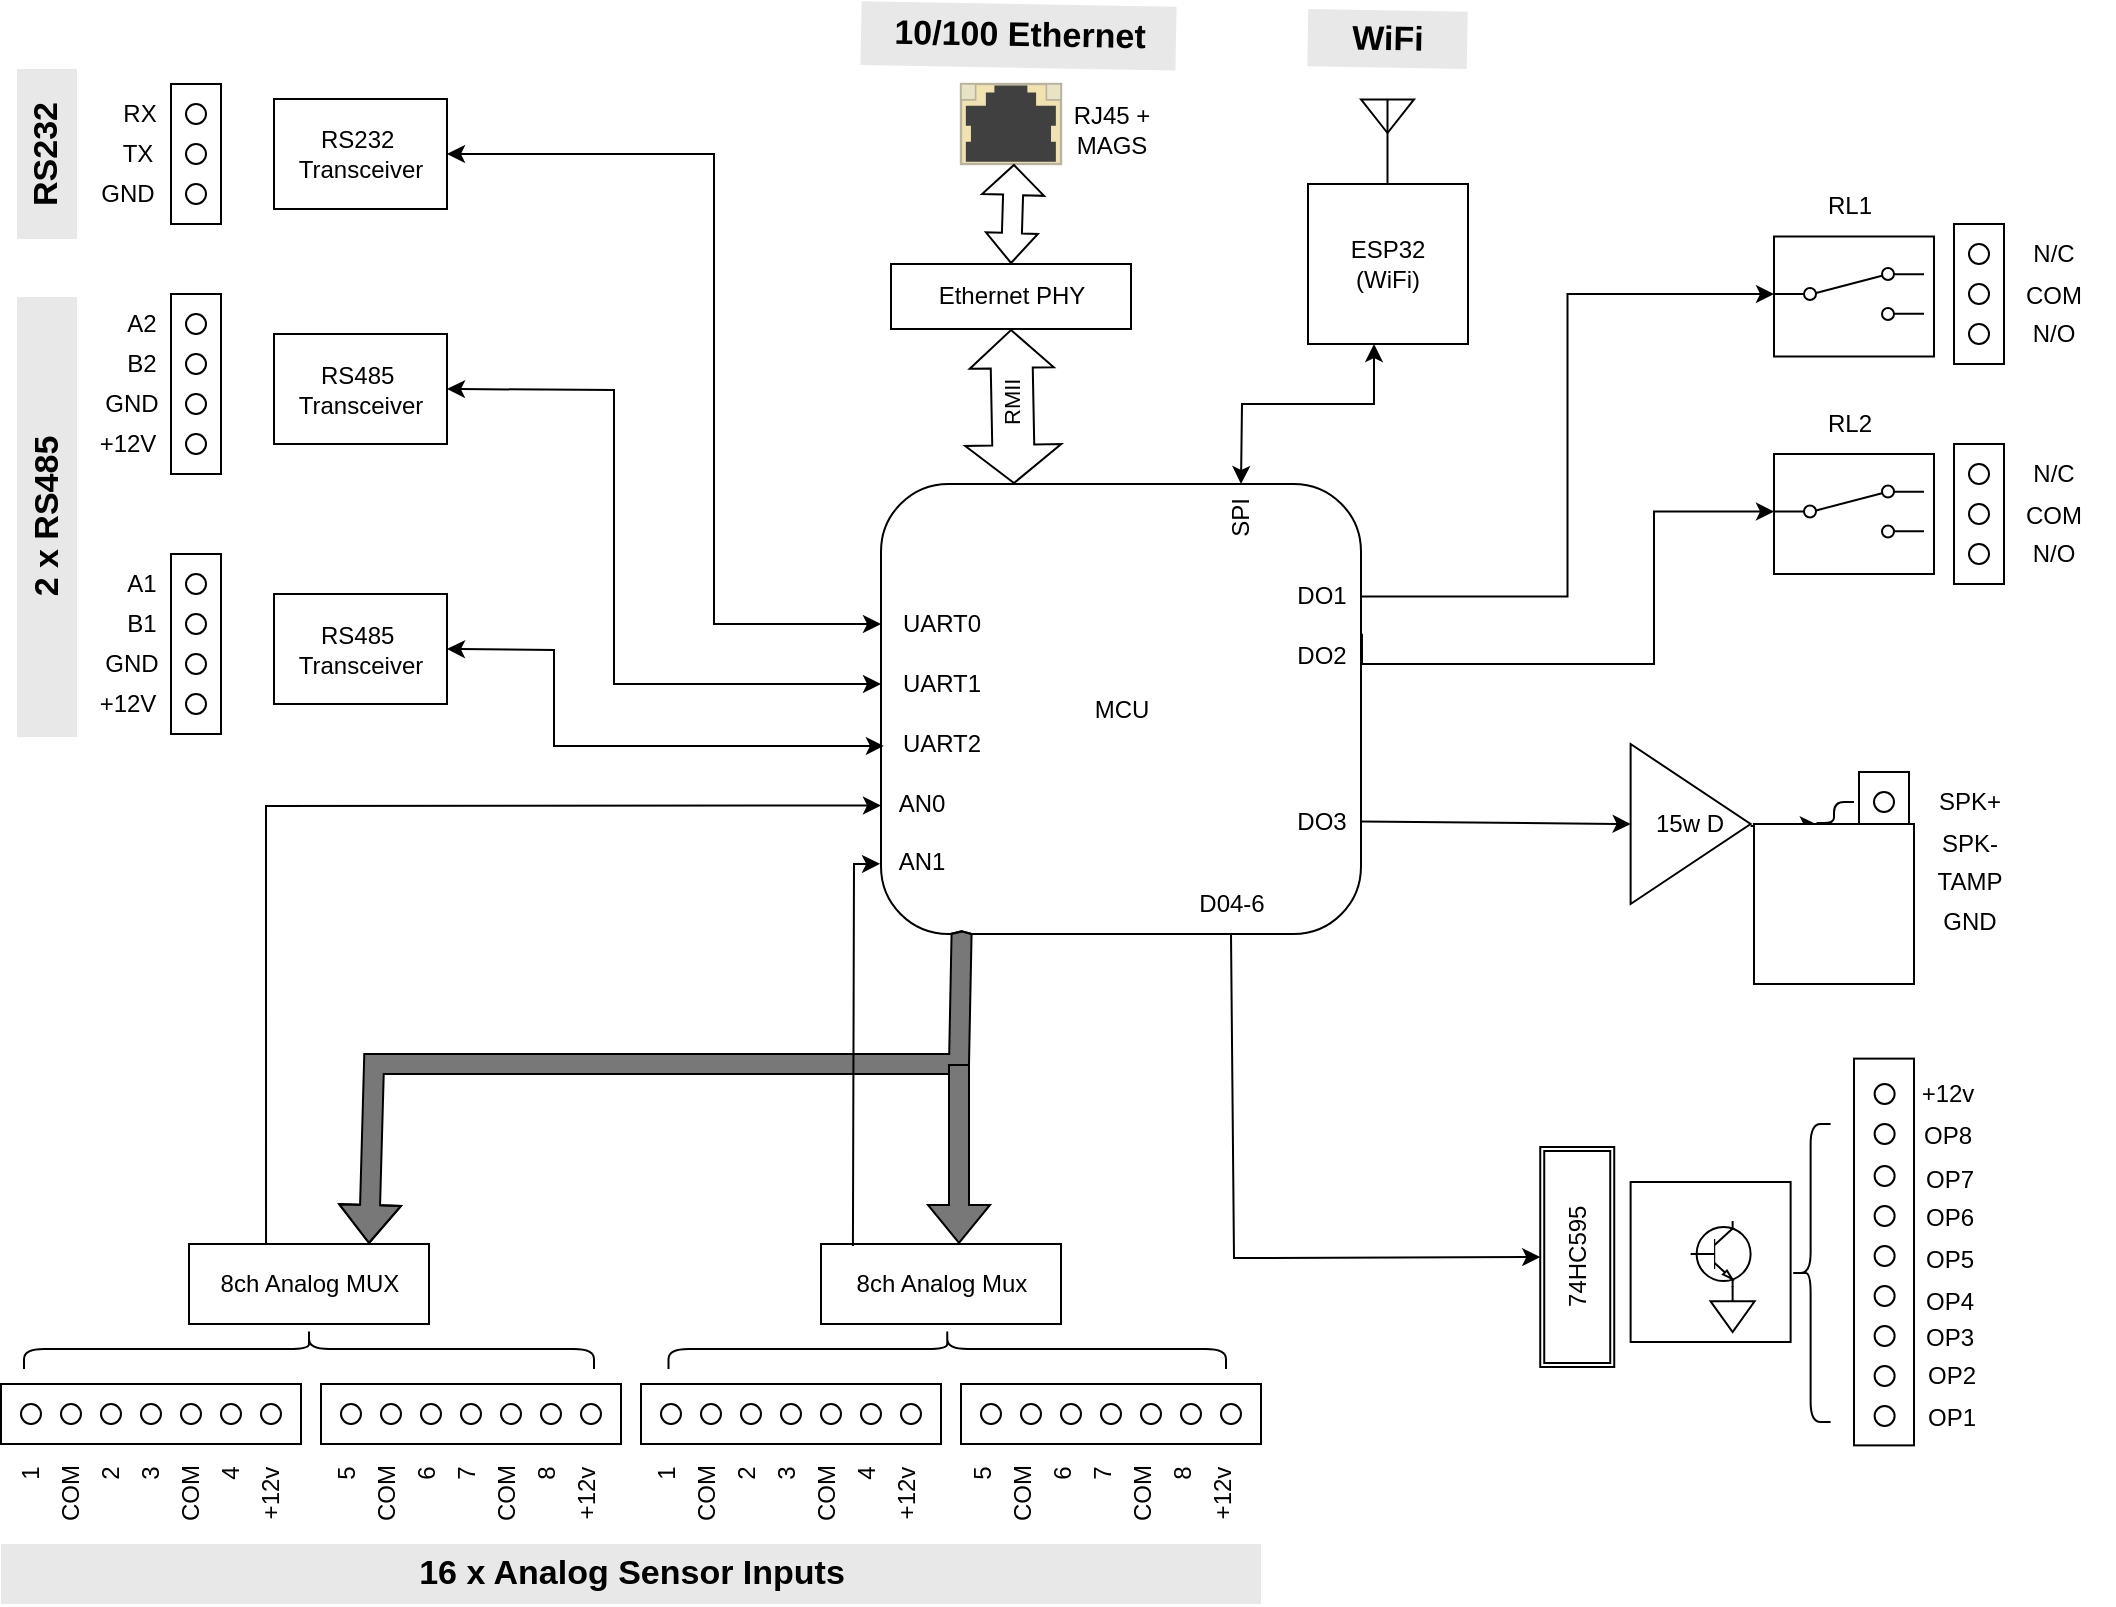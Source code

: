 <mxfile version="22.1.18" type="device">
  <diagram name="Page-1" id="HVhNneYGVHjXqbpH9L-5">
    <mxGraphModel dx="2314" dy="1239" grid="1" gridSize="10" guides="1" tooltips="1" connect="1" arrows="1" fold="1" page="1" pageScale="1" pageWidth="1100" pageHeight="850" math="0" shadow="0">
      <root>
        <mxCell id="0" />
        <mxCell id="1" parent="0" />
        <mxCell id="AwAiSbf7uSoljTL3_NbN-36" value="" style="rounded=0;whiteSpace=wrap;html=1;" vertex="1" parent="1">
          <mxGeometry x="848.31" y="609" width="80" height="80" as="geometry" />
        </mxCell>
        <mxCell id="AwAiSbf7uSoljTL3_NbN-20" value="" style="rounded=0;whiteSpace=wrap;html=1;" vertex="1" parent="1">
          <mxGeometry x="920" y="136.25" width="80" height="60" as="geometry" />
        </mxCell>
        <mxCell id="vSk0la1jTcfOA9XaA0bn-2" value="8ch Analog MUX" style="rounded=0;whiteSpace=wrap;html=1;" parent="1" vertex="1">
          <mxGeometry x="127.5" y="640" width="120" height="40" as="geometry" />
        </mxCell>
        <mxCell id="vSk0la1jTcfOA9XaA0bn-3" value="8ch Analog Mux" style="rounded=0;whiteSpace=wrap;html=1;" parent="1" vertex="1">
          <mxGeometry x="443.5" y="640" width="120" height="40" as="geometry" />
        </mxCell>
        <mxCell id="AwAiSbf7uSoljTL3_NbN-23" style="edgeStyle=orthogonalEdgeStyle;rounded=0;orthogonalLoop=1;jettySize=auto;html=1;exitX=1;exitY=0.25;exitDx=0;exitDy=0;entryX=0;entryY=0.5;entryDx=0;entryDy=0;" edge="1" parent="1" source="vSk0la1jTcfOA9XaA0bn-4" target="AwAiSbf7uSoljTL3_NbN-19">
          <mxGeometry relative="1" as="geometry" />
        </mxCell>
        <mxCell id="AwAiSbf7uSoljTL3_NbN-24" style="edgeStyle=orthogonalEdgeStyle;rounded=0;orthogonalLoop=1;jettySize=auto;html=1;exitX=1.002;exitY=0.333;exitDx=0;exitDy=0;entryX=0;entryY=0.5;entryDx=0;entryDy=0;exitPerimeter=0;" edge="1" parent="1" source="vSk0la1jTcfOA9XaA0bn-4" target="AwAiSbf7uSoljTL3_NbN-22">
          <mxGeometry relative="1" as="geometry">
            <Array as="points">
              <mxPoint x="714" y="350" />
              <mxPoint x="860" y="350" />
              <mxPoint x="860" y="274" />
            </Array>
          </mxGeometry>
        </mxCell>
        <mxCell id="vSk0la1jTcfOA9XaA0bn-4" value="MCU" style="rounded=1;whiteSpace=wrap;html=1;" parent="1" vertex="1">
          <mxGeometry x="473.5" y="260" width="240" height="225" as="geometry" />
        </mxCell>
        <mxCell id="vSk0la1jTcfOA9XaA0bn-6" value="" style="shape=flexArrow;endArrow=classic;startArrow=classic;html=1;rounded=0;width=21;startSize=6;startWidth=26;entryX=0.5;entryY=1;entryDx=0;entryDy=0;" parent="1" target="vSk0la1jTcfOA9XaA0bn-147" edge="1">
          <mxGeometry width="100" height="100" relative="1" as="geometry">
            <mxPoint x="540" y="260" as="sourcePoint" />
            <mxPoint x="540" y="157.5" as="targetPoint" />
          </mxGeometry>
        </mxCell>
        <mxCell id="vSk0la1jTcfOA9XaA0bn-7" value="RMII" style="edgeLabel;html=1;align=center;verticalAlign=middle;resizable=0;points=[];rotation=-90;" parent="vSk0la1jTcfOA9XaA0bn-6" vertex="1" connectable="0">
          <mxGeometry x="-0.154" relative="1" as="geometry">
            <mxPoint x="-1" y="-7" as="offset" />
          </mxGeometry>
        </mxCell>
        <mxCell id="vSk0la1jTcfOA9XaA0bn-8" value="" style="html=1;verticalLabelPosition=bottom;verticalAlign=top;outlineConnect=0;shadow=0;dashed=0;shape=mxgraph.rack.hpe_aruba.switches.rj45_sfp;" parent="1" vertex="1">
          <mxGeometry x="513.5" y="60" width="50" height="40" as="geometry" />
        </mxCell>
        <mxCell id="vSk0la1jTcfOA9XaA0bn-9" value="" style="shape=flexArrow;endArrow=classic;startArrow=classic;html=1;rounded=0;startWidth=15;startSize=4.65;width=10;endSize=4.65;exitX=0.5;exitY=0;exitDx=0;exitDy=0;" parent="1" source="vSk0la1jTcfOA9XaA0bn-147" edge="1">
          <mxGeometry width="100" height="100" relative="1" as="geometry">
            <mxPoint x="539.5" y="122.5" as="sourcePoint" />
            <mxPoint x="540" y="100" as="targetPoint" />
          </mxGeometry>
        </mxCell>
        <mxCell id="vSk0la1jTcfOA9XaA0bn-13" value="" style="endArrow=classic;html=1;rounded=0;exitX=0.321;exitY=0;exitDx=0;exitDy=0;exitPerimeter=0;entryX=0;entryY=0.75;entryDx=0;entryDy=0;" parent="1" source="vSk0la1jTcfOA9XaA0bn-2" edge="1">
          <mxGeometry width="50" height="50" relative="1" as="geometry">
            <mxPoint x="182.5" y="630" as="sourcePoint" />
            <mxPoint x="473.5" y="420.75" as="targetPoint" />
            <Array as="points">
              <mxPoint x="166" y="421" />
            </Array>
          </mxGeometry>
        </mxCell>
        <mxCell id="vSk0la1jTcfOA9XaA0bn-15" value="" style="shape=flexArrow;endArrow=classic;startArrow=classic;html=1;rounded=0;fillColor=#787878;endWidth=0;endSize=0.12;entryX=0.168;entryY=0.992;entryDx=0;entryDy=0;entryPerimeter=0;exitX=0.75;exitY=0;exitDx=0;exitDy=0;" parent="1" source="vSk0la1jTcfOA9XaA0bn-2" target="vSk0la1jTcfOA9XaA0bn-4" edge="1">
          <mxGeometry width="100" height="100" relative="1" as="geometry">
            <mxPoint x="235.5" y="620" as="sourcePoint" />
            <mxPoint x="511.26" y="483.72" as="targetPoint" />
            <Array as="points">
              <mxPoint x="220" y="550" />
              <mxPoint x="512.5" y="550" />
            </Array>
          </mxGeometry>
        </mxCell>
        <mxCell id="vSk0la1jTcfOA9XaA0bn-16" value="" style="shape=flexArrow;endArrow=classic;html=1;rounded=0;entryX=0.75;entryY=0;entryDx=0;entryDy=0;fillColor=#787878;" parent="1" edge="1">
          <mxGeometry width="50" height="50" relative="1" as="geometry">
            <mxPoint x="512.5" y="550" as="sourcePoint" />
            <mxPoint x="512.5" y="640" as="targetPoint" />
          </mxGeometry>
        </mxCell>
        <mxCell id="vSk0la1jTcfOA9XaA0bn-27" value="" style="group" parent="1" vertex="1" connectable="0">
          <mxGeometry x="33.5" y="710" width="165" height="70" as="geometry" />
        </mxCell>
        <mxCell id="vSk0la1jTcfOA9XaA0bn-18" value="" style="rounded=0;whiteSpace=wrap;html=1;" parent="vSk0la1jTcfOA9XaA0bn-27" vertex="1">
          <mxGeometry width="150" height="30" as="geometry" />
        </mxCell>
        <mxCell id="vSk0la1jTcfOA9XaA0bn-20" value="" style="ellipse;whiteSpace=wrap;html=1;aspect=fixed;" parent="vSk0la1jTcfOA9XaA0bn-27" vertex="1">
          <mxGeometry x="10" y="10" width="10" height="10" as="geometry" />
        </mxCell>
        <mxCell id="vSk0la1jTcfOA9XaA0bn-21" value="" style="ellipse;whiteSpace=wrap;html=1;aspect=fixed;" parent="vSk0la1jTcfOA9XaA0bn-27" vertex="1">
          <mxGeometry x="30" y="10" width="10" height="10" as="geometry" />
        </mxCell>
        <mxCell id="vSk0la1jTcfOA9XaA0bn-22" value="" style="ellipse;whiteSpace=wrap;html=1;aspect=fixed;" parent="vSk0la1jTcfOA9XaA0bn-27" vertex="1">
          <mxGeometry x="50" y="10" width="10" height="10" as="geometry" />
        </mxCell>
        <mxCell id="vSk0la1jTcfOA9XaA0bn-23" value="" style="ellipse;whiteSpace=wrap;html=1;aspect=fixed;" parent="vSk0la1jTcfOA9XaA0bn-27" vertex="1">
          <mxGeometry x="70" y="10" width="10" height="10" as="geometry" />
        </mxCell>
        <mxCell id="vSk0la1jTcfOA9XaA0bn-24" value="" style="ellipse;whiteSpace=wrap;html=1;aspect=fixed;" parent="vSk0la1jTcfOA9XaA0bn-27" vertex="1">
          <mxGeometry x="90" y="10" width="10" height="10" as="geometry" />
        </mxCell>
        <mxCell id="vSk0la1jTcfOA9XaA0bn-25" value="" style="ellipse;whiteSpace=wrap;html=1;aspect=fixed;" parent="vSk0la1jTcfOA9XaA0bn-27" vertex="1">
          <mxGeometry x="110" y="10" width="10" height="10" as="geometry" />
        </mxCell>
        <mxCell id="vSk0la1jTcfOA9XaA0bn-26" value="" style="ellipse;whiteSpace=wrap;html=1;aspect=fixed;" parent="vSk0la1jTcfOA9XaA0bn-27" vertex="1">
          <mxGeometry x="130" y="10" width="10" height="10" as="geometry" />
        </mxCell>
        <mxCell id="vSk0la1jTcfOA9XaA0bn-80" value="COM" style="text;strokeColor=none;align=center;fillColor=none;html=1;verticalAlign=middle;whiteSpace=wrap;rounded=0;rotation=-90;" parent="vSk0la1jTcfOA9XaA0bn-27" vertex="1">
          <mxGeometry x="5" y="40" width="60" height="30" as="geometry" />
        </mxCell>
        <mxCell id="vSk0la1jTcfOA9XaA0bn-81" value="2" style="text;strokeColor=none;align=center;fillColor=none;html=1;verticalAlign=middle;whiteSpace=wrap;rounded=0;rotation=-90;" parent="vSk0la1jTcfOA9XaA0bn-27" vertex="1">
          <mxGeometry x="25" y="30" width="60" height="30" as="geometry" />
        </mxCell>
        <mxCell id="vSk0la1jTcfOA9XaA0bn-82" value="COM" style="text;strokeColor=none;align=center;fillColor=none;html=1;verticalAlign=middle;whiteSpace=wrap;rounded=0;rotation=-90;" parent="vSk0la1jTcfOA9XaA0bn-27" vertex="1">
          <mxGeometry x="65" y="40" width="60" height="30" as="geometry" />
        </mxCell>
        <mxCell id="vSk0la1jTcfOA9XaA0bn-83" value="4" style="text;strokeColor=none;align=center;fillColor=none;html=1;verticalAlign=middle;whiteSpace=wrap;rounded=0;rotation=-90;" parent="vSk0la1jTcfOA9XaA0bn-27" vertex="1">
          <mxGeometry x="85" y="30" width="60" height="30" as="geometry" />
        </mxCell>
        <mxCell id="vSk0la1jTcfOA9XaA0bn-84" value="3" style="text;strokeColor=none;align=center;fillColor=none;html=1;verticalAlign=middle;whiteSpace=wrap;rounded=0;rotation=-90;" parent="vSk0la1jTcfOA9XaA0bn-27" vertex="1">
          <mxGeometry x="45" y="30" width="60" height="30" as="geometry" />
        </mxCell>
        <mxCell id="vSk0la1jTcfOA9XaA0bn-85" value="+12v" style="text;strokeColor=none;align=center;fillColor=none;html=1;verticalAlign=middle;whiteSpace=wrap;rounded=0;rotation=-90;" parent="vSk0la1jTcfOA9XaA0bn-27" vertex="1">
          <mxGeometry x="105" y="40" width="60" height="30" as="geometry" />
        </mxCell>
        <mxCell id="vSk0la1jTcfOA9XaA0bn-29" value="" style="group" parent="1" vertex="1" connectable="0">
          <mxGeometry x="193.5" y="710" width="498" height="110" as="geometry" />
        </mxCell>
        <mxCell id="vSk0la1jTcfOA9XaA0bn-30" value="" style="rounded=0;whiteSpace=wrap;html=1;" parent="vSk0la1jTcfOA9XaA0bn-29" vertex="1">
          <mxGeometry width="150" height="30" as="geometry" />
        </mxCell>
        <mxCell id="vSk0la1jTcfOA9XaA0bn-31" value="" style="ellipse;whiteSpace=wrap;html=1;aspect=fixed;" parent="vSk0la1jTcfOA9XaA0bn-29" vertex="1">
          <mxGeometry x="10" y="10" width="10" height="10" as="geometry" />
        </mxCell>
        <mxCell id="vSk0la1jTcfOA9XaA0bn-32" value="" style="ellipse;whiteSpace=wrap;html=1;aspect=fixed;" parent="vSk0la1jTcfOA9XaA0bn-29" vertex="1">
          <mxGeometry x="30" y="10" width="10" height="10" as="geometry" />
        </mxCell>
        <mxCell id="vSk0la1jTcfOA9XaA0bn-33" value="" style="ellipse;whiteSpace=wrap;html=1;aspect=fixed;" parent="vSk0la1jTcfOA9XaA0bn-29" vertex="1">
          <mxGeometry x="50" y="10" width="10" height="10" as="geometry" />
        </mxCell>
        <mxCell id="vSk0la1jTcfOA9XaA0bn-34" value="" style="ellipse;whiteSpace=wrap;html=1;aspect=fixed;" parent="vSk0la1jTcfOA9XaA0bn-29" vertex="1">
          <mxGeometry x="70" y="10" width="10" height="10" as="geometry" />
        </mxCell>
        <mxCell id="vSk0la1jTcfOA9XaA0bn-35" value="" style="ellipse;whiteSpace=wrap;html=1;aspect=fixed;" parent="vSk0la1jTcfOA9XaA0bn-29" vertex="1">
          <mxGeometry x="90" y="10" width="10" height="10" as="geometry" />
        </mxCell>
        <mxCell id="vSk0la1jTcfOA9XaA0bn-36" value="" style="ellipse;whiteSpace=wrap;html=1;aspect=fixed;" parent="vSk0la1jTcfOA9XaA0bn-29" vertex="1">
          <mxGeometry x="110" y="10" width="10" height="10" as="geometry" />
        </mxCell>
        <mxCell id="vSk0la1jTcfOA9XaA0bn-37" value="" style="ellipse;whiteSpace=wrap;html=1;aspect=fixed;" parent="vSk0la1jTcfOA9XaA0bn-29" vertex="1">
          <mxGeometry x="130" y="10" width="10" height="10" as="geometry" />
        </mxCell>
        <mxCell id="vSk0la1jTcfOA9XaA0bn-86" value="COM" style="text;strokeColor=none;align=center;fillColor=none;html=1;verticalAlign=middle;whiteSpace=wrap;rounded=0;rotation=-90;" parent="vSk0la1jTcfOA9XaA0bn-29" vertex="1">
          <mxGeometry x="3" y="40" width="60" height="30" as="geometry" />
        </mxCell>
        <mxCell id="vSk0la1jTcfOA9XaA0bn-87" value="6" style="text;strokeColor=none;align=center;fillColor=none;html=1;verticalAlign=middle;whiteSpace=wrap;rounded=0;rotation=-90;" parent="vSk0la1jTcfOA9XaA0bn-29" vertex="1">
          <mxGeometry x="23" y="30" width="60" height="30" as="geometry" />
        </mxCell>
        <mxCell id="vSk0la1jTcfOA9XaA0bn-88" value="COM" style="text;strokeColor=none;align=center;fillColor=none;html=1;verticalAlign=middle;whiteSpace=wrap;rounded=0;rotation=-90;" parent="vSk0la1jTcfOA9XaA0bn-29" vertex="1">
          <mxGeometry x="63" y="40" width="60" height="30" as="geometry" />
        </mxCell>
        <mxCell id="vSk0la1jTcfOA9XaA0bn-89" value="8" style="text;strokeColor=none;align=center;fillColor=none;html=1;verticalAlign=middle;whiteSpace=wrap;rounded=0;rotation=-90;" parent="vSk0la1jTcfOA9XaA0bn-29" vertex="1">
          <mxGeometry x="83" y="30" width="60" height="30" as="geometry" />
        </mxCell>
        <mxCell id="vSk0la1jTcfOA9XaA0bn-90" value="7" style="text;strokeColor=none;align=center;fillColor=none;html=1;verticalAlign=middle;whiteSpace=wrap;rounded=0;rotation=-90;" parent="vSk0la1jTcfOA9XaA0bn-29" vertex="1">
          <mxGeometry x="43" y="30" width="60" height="30" as="geometry" />
        </mxCell>
        <mxCell id="vSk0la1jTcfOA9XaA0bn-91" value="+12v" style="text;strokeColor=none;align=center;fillColor=none;html=1;verticalAlign=middle;whiteSpace=wrap;rounded=0;rotation=-90;" parent="vSk0la1jTcfOA9XaA0bn-29" vertex="1">
          <mxGeometry x="103" y="40" width="60" height="30" as="geometry" />
        </mxCell>
        <mxCell id="vSk0la1jTcfOA9XaA0bn-92" value="5" style="text;strokeColor=none;align=center;fillColor=none;html=1;verticalAlign=middle;whiteSpace=wrap;rounded=0;rotation=-90;" parent="vSk0la1jTcfOA9XaA0bn-29" vertex="1">
          <mxGeometry x="-17" y="30" width="60" height="30" as="geometry" />
        </mxCell>
        <mxCell id="vSk0la1jTcfOA9XaA0bn-93" value="" style="ellipse;whiteSpace=wrap;html=1;aspect=fixed;" parent="vSk0la1jTcfOA9XaA0bn-29" vertex="1">
          <mxGeometry x="168" y="20" width="10" height="10" as="geometry" />
        </mxCell>
        <mxCell id="vSk0la1jTcfOA9XaA0bn-94" value="" style="ellipse;whiteSpace=wrap;html=1;aspect=fixed;" parent="vSk0la1jTcfOA9XaA0bn-29" vertex="1">
          <mxGeometry x="188" y="20" width="10" height="10" as="geometry" />
        </mxCell>
        <mxCell id="vSk0la1jTcfOA9XaA0bn-95" value="" style="ellipse;whiteSpace=wrap;html=1;aspect=fixed;" parent="vSk0la1jTcfOA9XaA0bn-29" vertex="1">
          <mxGeometry x="208" y="20" width="10" height="10" as="geometry" />
        </mxCell>
        <mxCell id="vSk0la1jTcfOA9XaA0bn-96" value="" style="ellipse;whiteSpace=wrap;html=1;aspect=fixed;" parent="vSk0la1jTcfOA9XaA0bn-29" vertex="1">
          <mxGeometry x="228" y="20" width="10" height="10" as="geometry" />
        </mxCell>
        <mxCell id="vSk0la1jTcfOA9XaA0bn-97" value="" style="ellipse;whiteSpace=wrap;html=1;aspect=fixed;" parent="vSk0la1jTcfOA9XaA0bn-29" vertex="1">
          <mxGeometry x="248" y="20" width="10" height="10" as="geometry" />
        </mxCell>
        <mxCell id="vSk0la1jTcfOA9XaA0bn-98" value="" style="ellipse;whiteSpace=wrap;html=1;aspect=fixed;" parent="vSk0la1jTcfOA9XaA0bn-29" vertex="1">
          <mxGeometry x="268" y="20" width="10" height="10" as="geometry" />
        </mxCell>
        <mxCell id="vSk0la1jTcfOA9XaA0bn-99" value="" style="ellipse;whiteSpace=wrap;html=1;aspect=fixed;" parent="vSk0la1jTcfOA9XaA0bn-29" vertex="1">
          <mxGeometry x="288" y="20" width="10" height="10" as="geometry" />
        </mxCell>
        <mxCell id="vSk0la1jTcfOA9XaA0bn-100" value="COM" style="text;strokeColor=none;align=center;fillColor=none;html=1;verticalAlign=middle;whiteSpace=wrap;rounded=0;rotation=-90;" parent="vSk0la1jTcfOA9XaA0bn-29" vertex="1">
          <mxGeometry x="163" y="40" width="60" height="30" as="geometry" />
        </mxCell>
        <mxCell id="vSk0la1jTcfOA9XaA0bn-101" value="2" style="text;strokeColor=none;align=center;fillColor=none;html=1;verticalAlign=middle;whiteSpace=wrap;rounded=0;rotation=-90;" parent="vSk0la1jTcfOA9XaA0bn-29" vertex="1">
          <mxGeometry x="183" y="30" width="60" height="30" as="geometry" />
        </mxCell>
        <mxCell id="vSk0la1jTcfOA9XaA0bn-102" value="COM" style="text;strokeColor=none;align=center;fillColor=none;html=1;verticalAlign=middle;whiteSpace=wrap;rounded=0;rotation=-90;" parent="vSk0la1jTcfOA9XaA0bn-29" vertex="1">
          <mxGeometry x="223" y="40" width="60" height="30" as="geometry" />
        </mxCell>
        <mxCell id="vSk0la1jTcfOA9XaA0bn-103" value="4" style="text;strokeColor=none;align=center;fillColor=none;html=1;verticalAlign=middle;whiteSpace=wrap;rounded=0;rotation=-90;" parent="vSk0la1jTcfOA9XaA0bn-29" vertex="1">
          <mxGeometry x="243" y="30" width="60" height="30" as="geometry" />
        </mxCell>
        <mxCell id="vSk0la1jTcfOA9XaA0bn-104" value="3" style="text;strokeColor=none;align=center;fillColor=none;html=1;verticalAlign=middle;whiteSpace=wrap;rounded=0;rotation=-90;" parent="vSk0la1jTcfOA9XaA0bn-29" vertex="1">
          <mxGeometry x="203" y="30" width="60" height="30" as="geometry" />
        </mxCell>
        <mxCell id="vSk0la1jTcfOA9XaA0bn-105" value="+12v" style="text;strokeColor=none;align=center;fillColor=none;html=1;verticalAlign=middle;whiteSpace=wrap;rounded=0;rotation=-90;" parent="vSk0la1jTcfOA9XaA0bn-29" vertex="1">
          <mxGeometry x="263" y="40" width="60" height="30" as="geometry" />
        </mxCell>
        <mxCell id="vSk0la1jTcfOA9XaA0bn-106" value="" style="ellipse;whiteSpace=wrap;html=1;aspect=fixed;" parent="vSk0la1jTcfOA9XaA0bn-29" vertex="1">
          <mxGeometry x="328" y="20" width="10" height="10" as="geometry" />
        </mxCell>
        <mxCell id="vSk0la1jTcfOA9XaA0bn-107" value="" style="ellipse;whiteSpace=wrap;html=1;aspect=fixed;" parent="vSk0la1jTcfOA9XaA0bn-29" vertex="1">
          <mxGeometry x="348" y="20" width="10" height="10" as="geometry" />
        </mxCell>
        <mxCell id="vSk0la1jTcfOA9XaA0bn-108" value="" style="ellipse;whiteSpace=wrap;html=1;aspect=fixed;" parent="vSk0la1jTcfOA9XaA0bn-29" vertex="1">
          <mxGeometry x="368" y="20" width="10" height="10" as="geometry" />
        </mxCell>
        <mxCell id="vSk0la1jTcfOA9XaA0bn-109" value="" style="ellipse;whiteSpace=wrap;html=1;aspect=fixed;" parent="vSk0la1jTcfOA9XaA0bn-29" vertex="1">
          <mxGeometry x="388" y="20" width="10" height="10" as="geometry" />
        </mxCell>
        <mxCell id="vSk0la1jTcfOA9XaA0bn-110" value="" style="ellipse;whiteSpace=wrap;html=1;aspect=fixed;" parent="vSk0la1jTcfOA9XaA0bn-29" vertex="1">
          <mxGeometry x="408" y="20" width="10" height="10" as="geometry" />
        </mxCell>
        <mxCell id="vSk0la1jTcfOA9XaA0bn-111" value="" style="ellipse;whiteSpace=wrap;html=1;aspect=fixed;" parent="vSk0la1jTcfOA9XaA0bn-29" vertex="1">
          <mxGeometry x="428" y="20" width="10" height="10" as="geometry" />
        </mxCell>
        <mxCell id="vSk0la1jTcfOA9XaA0bn-112" value="" style="ellipse;whiteSpace=wrap;html=1;aspect=fixed;" parent="vSk0la1jTcfOA9XaA0bn-29" vertex="1">
          <mxGeometry x="448" y="20" width="10" height="10" as="geometry" />
        </mxCell>
        <mxCell id="vSk0la1jTcfOA9XaA0bn-113" value="COM" style="text;strokeColor=none;align=center;fillColor=none;html=1;verticalAlign=middle;whiteSpace=wrap;rounded=0;rotation=-90;" parent="vSk0la1jTcfOA9XaA0bn-29" vertex="1">
          <mxGeometry x="321" y="40" width="60" height="30" as="geometry" />
        </mxCell>
        <mxCell id="vSk0la1jTcfOA9XaA0bn-114" value="6" style="text;strokeColor=none;align=center;fillColor=none;html=1;verticalAlign=middle;whiteSpace=wrap;rounded=0;rotation=-90;" parent="vSk0la1jTcfOA9XaA0bn-29" vertex="1">
          <mxGeometry x="341" y="30" width="60" height="30" as="geometry" />
        </mxCell>
        <mxCell id="vSk0la1jTcfOA9XaA0bn-115" value="COM" style="text;strokeColor=none;align=center;fillColor=none;html=1;verticalAlign=middle;whiteSpace=wrap;rounded=0;rotation=-90;" parent="vSk0la1jTcfOA9XaA0bn-29" vertex="1">
          <mxGeometry x="381" y="40" width="60" height="30" as="geometry" />
        </mxCell>
        <mxCell id="vSk0la1jTcfOA9XaA0bn-116" value="8" style="text;strokeColor=none;align=center;fillColor=none;html=1;verticalAlign=middle;whiteSpace=wrap;rounded=0;rotation=-90;" parent="vSk0la1jTcfOA9XaA0bn-29" vertex="1">
          <mxGeometry x="401" y="30" width="60" height="30" as="geometry" />
        </mxCell>
        <mxCell id="vSk0la1jTcfOA9XaA0bn-117" value="7" style="text;strokeColor=none;align=center;fillColor=none;html=1;verticalAlign=middle;whiteSpace=wrap;rounded=0;rotation=-90;" parent="vSk0la1jTcfOA9XaA0bn-29" vertex="1">
          <mxGeometry x="361" y="30" width="60" height="30" as="geometry" />
        </mxCell>
        <mxCell id="vSk0la1jTcfOA9XaA0bn-118" value="+12v" style="text;strokeColor=none;align=center;fillColor=none;html=1;verticalAlign=middle;whiteSpace=wrap;rounded=0;rotation=-90;" parent="vSk0la1jTcfOA9XaA0bn-29" vertex="1">
          <mxGeometry x="421" y="40" width="60" height="30" as="geometry" />
        </mxCell>
        <mxCell id="vSk0la1jTcfOA9XaA0bn-119" value="5" style="text;strokeColor=none;align=center;fillColor=none;html=1;verticalAlign=middle;whiteSpace=wrap;rounded=0;rotation=-90;" parent="vSk0la1jTcfOA9XaA0bn-29" vertex="1">
          <mxGeometry x="301" y="30" width="60" height="30" as="geometry" />
        </mxCell>
        <mxCell id="vSk0la1jTcfOA9XaA0bn-121" value="1" style="text;strokeColor=none;align=center;fillColor=none;html=1;verticalAlign=middle;whiteSpace=wrap;rounded=0;rotation=-90;" parent="vSk0la1jTcfOA9XaA0bn-29" vertex="1">
          <mxGeometry x="143" y="30" width="60" height="30" as="geometry" />
        </mxCell>
        <mxCell id="vSk0la1jTcfOA9XaA0bn-122" value="16 x Analog Sensor Inputs" style="text;strokeColor=none;align=center;fillColor=#e8e8e8;html=1;verticalAlign=middle;whiteSpace=wrap;rounded=0;rotation=0;fontStyle=1;fontSize=17;" parent="vSk0la1jTcfOA9XaA0bn-29" vertex="1">
          <mxGeometry x="-160" y="80" width="630" height="30" as="geometry" />
        </mxCell>
        <mxCell id="vSk0la1jTcfOA9XaA0bn-38" value="" style="group" parent="1" vertex="1" connectable="0">
          <mxGeometry x="353.5" y="710" width="150" height="30" as="geometry" />
        </mxCell>
        <mxCell id="vSk0la1jTcfOA9XaA0bn-39" value="" style="rounded=0;whiteSpace=wrap;html=1;" parent="vSk0la1jTcfOA9XaA0bn-38" vertex="1">
          <mxGeometry width="150" height="30" as="geometry" />
        </mxCell>
        <mxCell id="vSk0la1jTcfOA9XaA0bn-40" value="" style="ellipse;whiteSpace=wrap;html=1;aspect=fixed;" parent="vSk0la1jTcfOA9XaA0bn-38" vertex="1">
          <mxGeometry x="10" y="10" width="10" height="10" as="geometry" />
        </mxCell>
        <mxCell id="vSk0la1jTcfOA9XaA0bn-41" value="" style="ellipse;whiteSpace=wrap;html=1;aspect=fixed;" parent="vSk0la1jTcfOA9XaA0bn-38" vertex="1">
          <mxGeometry x="30" y="10" width="10" height="10" as="geometry" />
        </mxCell>
        <mxCell id="vSk0la1jTcfOA9XaA0bn-42" value="" style="ellipse;whiteSpace=wrap;html=1;aspect=fixed;" parent="vSk0la1jTcfOA9XaA0bn-38" vertex="1">
          <mxGeometry x="50" y="10" width="10" height="10" as="geometry" />
        </mxCell>
        <mxCell id="vSk0la1jTcfOA9XaA0bn-43" value="" style="ellipse;whiteSpace=wrap;html=1;aspect=fixed;" parent="vSk0la1jTcfOA9XaA0bn-38" vertex="1">
          <mxGeometry x="70" y="10" width="10" height="10" as="geometry" />
        </mxCell>
        <mxCell id="vSk0la1jTcfOA9XaA0bn-44" value="" style="ellipse;whiteSpace=wrap;html=1;aspect=fixed;" parent="vSk0la1jTcfOA9XaA0bn-38" vertex="1">
          <mxGeometry x="90" y="10" width="10" height="10" as="geometry" />
        </mxCell>
        <mxCell id="vSk0la1jTcfOA9XaA0bn-45" value="" style="ellipse;whiteSpace=wrap;html=1;aspect=fixed;" parent="vSk0la1jTcfOA9XaA0bn-38" vertex="1">
          <mxGeometry x="110" y="10" width="10" height="10" as="geometry" />
        </mxCell>
        <mxCell id="vSk0la1jTcfOA9XaA0bn-46" value="" style="ellipse;whiteSpace=wrap;html=1;aspect=fixed;" parent="vSk0la1jTcfOA9XaA0bn-38" vertex="1">
          <mxGeometry x="130" y="10" width="10" height="10" as="geometry" />
        </mxCell>
        <mxCell id="vSk0la1jTcfOA9XaA0bn-47" value="" style="group" parent="1" vertex="1" connectable="0">
          <mxGeometry x="513.5" y="710" width="150" height="30" as="geometry" />
        </mxCell>
        <mxCell id="vSk0la1jTcfOA9XaA0bn-48" value="" style="rounded=0;whiteSpace=wrap;html=1;" parent="vSk0la1jTcfOA9XaA0bn-47" vertex="1">
          <mxGeometry width="150" height="30" as="geometry" />
        </mxCell>
        <mxCell id="vSk0la1jTcfOA9XaA0bn-49" value="" style="ellipse;whiteSpace=wrap;html=1;aspect=fixed;" parent="vSk0la1jTcfOA9XaA0bn-47" vertex="1">
          <mxGeometry x="10" y="10" width="10" height="10" as="geometry" />
        </mxCell>
        <mxCell id="vSk0la1jTcfOA9XaA0bn-50" value="" style="ellipse;whiteSpace=wrap;html=1;aspect=fixed;" parent="vSk0la1jTcfOA9XaA0bn-47" vertex="1">
          <mxGeometry x="30" y="10" width="10" height="10" as="geometry" />
        </mxCell>
        <mxCell id="vSk0la1jTcfOA9XaA0bn-51" value="" style="ellipse;whiteSpace=wrap;html=1;aspect=fixed;" parent="vSk0la1jTcfOA9XaA0bn-47" vertex="1">
          <mxGeometry x="50" y="10" width="10" height="10" as="geometry" />
        </mxCell>
        <mxCell id="vSk0la1jTcfOA9XaA0bn-52" value="" style="ellipse;whiteSpace=wrap;html=1;aspect=fixed;" parent="vSk0la1jTcfOA9XaA0bn-47" vertex="1">
          <mxGeometry x="70" y="10" width="10" height="10" as="geometry" />
        </mxCell>
        <mxCell id="vSk0la1jTcfOA9XaA0bn-53" value="" style="ellipse;whiteSpace=wrap;html=1;aspect=fixed;" parent="vSk0la1jTcfOA9XaA0bn-47" vertex="1">
          <mxGeometry x="90" y="10" width="10" height="10" as="geometry" />
        </mxCell>
        <mxCell id="vSk0la1jTcfOA9XaA0bn-54" value="" style="ellipse;whiteSpace=wrap;html=1;aspect=fixed;" parent="vSk0la1jTcfOA9XaA0bn-47" vertex="1">
          <mxGeometry x="110" y="10" width="10" height="10" as="geometry" />
        </mxCell>
        <mxCell id="vSk0la1jTcfOA9XaA0bn-55" value="" style="ellipse;whiteSpace=wrap;html=1;aspect=fixed;" parent="vSk0la1jTcfOA9XaA0bn-47" vertex="1">
          <mxGeometry x="130" y="10" width="10" height="10" as="geometry" />
        </mxCell>
        <mxCell id="vSk0la1jTcfOA9XaA0bn-56" value="AN0" style="text;strokeColor=none;align=center;fillColor=none;html=1;verticalAlign=middle;whiteSpace=wrap;rounded=0;" parent="1" vertex="1">
          <mxGeometry x="463.5" y="405" width="60" height="30" as="geometry" />
        </mxCell>
        <mxCell id="vSk0la1jTcfOA9XaA0bn-63" value="" style="group" parent="1" vertex="1" connectable="0">
          <mxGeometry x="118.5" y="295" width="25" height="90" as="geometry" />
        </mxCell>
        <mxCell id="vSk0la1jTcfOA9XaA0bn-58" value="" style="rounded=0;whiteSpace=wrap;html=1;" parent="vSk0la1jTcfOA9XaA0bn-63" vertex="1">
          <mxGeometry width="25" height="90" as="geometry" />
        </mxCell>
        <mxCell id="vSk0la1jTcfOA9XaA0bn-59" value="" style="ellipse;whiteSpace=wrap;html=1;aspect=fixed;" parent="vSk0la1jTcfOA9XaA0bn-63" vertex="1">
          <mxGeometry x="7.5" y="70" width="10" height="10" as="geometry" />
        </mxCell>
        <mxCell id="vSk0la1jTcfOA9XaA0bn-60" value="" style="ellipse;whiteSpace=wrap;html=1;aspect=fixed;" parent="vSk0la1jTcfOA9XaA0bn-63" vertex="1">
          <mxGeometry x="7.5" y="50" width="10" height="10" as="geometry" />
        </mxCell>
        <mxCell id="vSk0la1jTcfOA9XaA0bn-61" value="" style="ellipse;whiteSpace=wrap;html=1;aspect=fixed;" parent="vSk0la1jTcfOA9XaA0bn-63" vertex="1">
          <mxGeometry x="7.5" y="30" width="10" height="10" as="geometry" />
        </mxCell>
        <mxCell id="vSk0la1jTcfOA9XaA0bn-62" value="" style="ellipse;whiteSpace=wrap;html=1;aspect=fixed;" parent="vSk0la1jTcfOA9XaA0bn-63" vertex="1">
          <mxGeometry x="7.5" y="10" width="10" height="10" as="geometry" />
        </mxCell>
        <mxCell id="vSk0la1jTcfOA9XaA0bn-64" value="A1" style="text;strokeColor=none;align=center;fillColor=none;html=1;verticalAlign=middle;whiteSpace=wrap;rounded=0;" parent="1" vertex="1">
          <mxGeometry x="73.5" y="295" width="60" height="30" as="geometry" />
        </mxCell>
        <mxCell id="vSk0la1jTcfOA9XaA0bn-65" value="B1" style="text;strokeColor=none;align=center;fillColor=none;html=1;verticalAlign=middle;whiteSpace=wrap;rounded=0;" parent="1" vertex="1">
          <mxGeometry x="73.5" y="315" width="60" height="30" as="geometry" />
        </mxCell>
        <mxCell id="vSk0la1jTcfOA9XaA0bn-66" value="GND" style="text;strokeColor=none;align=center;fillColor=none;html=1;verticalAlign=middle;whiteSpace=wrap;rounded=0;" parent="1" vertex="1">
          <mxGeometry x="68.5" y="335" width="60" height="30" as="geometry" />
        </mxCell>
        <mxCell id="vSk0la1jTcfOA9XaA0bn-67" value="+12V" style="text;strokeColor=none;align=center;fillColor=none;html=1;verticalAlign=middle;whiteSpace=wrap;rounded=0;" parent="1" vertex="1">
          <mxGeometry x="66.5" y="355" width="60" height="30" as="geometry" />
        </mxCell>
        <mxCell id="vSk0la1jTcfOA9XaA0bn-68" value="" style="group" parent="1" vertex="1" connectable="0">
          <mxGeometry x="118.5" y="165" width="25" height="90" as="geometry" />
        </mxCell>
        <mxCell id="vSk0la1jTcfOA9XaA0bn-69" value="" style="rounded=0;whiteSpace=wrap;html=1;" parent="vSk0la1jTcfOA9XaA0bn-68" vertex="1">
          <mxGeometry width="25" height="90" as="geometry" />
        </mxCell>
        <mxCell id="vSk0la1jTcfOA9XaA0bn-70" value="" style="ellipse;whiteSpace=wrap;html=1;aspect=fixed;" parent="vSk0la1jTcfOA9XaA0bn-68" vertex="1">
          <mxGeometry x="7.5" y="70" width="10" height="10" as="geometry" />
        </mxCell>
        <mxCell id="vSk0la1jTcfOA9XaA0bn-71" value="" style="ellipse;whiteSpace=wrap;html=1;aspect=fixed;" parent="vSk0la1jTcfOA9XaA0bn-68" vertex="1">
          <mxGeometry x="7.5" y="50" width="10" height="10" as="geometry" />
        </mxCell>
        <mxCell id="vSk0la1jTcfOA9XaA0bn-72" value="" style="ellipse;whiteSpace=wrap;html=1;aspect=fixed;" parent="vSk0la1jTcfOA9XaA0bn-68" vertex="1">
          <mxGeometry x="7.5" y="30" width="10" height="10" as="geometry" />
        </mxCell>
        <mxCell id="vSk0la1jTcfOA9XaA0bn-73" value="" style="ellipse;whiteSpace=wrap;html=1;aspect=fixed;" parent="vSk0la1jTcfOA9XaA0bn-68" vertex="1">
          <mxGeometry x="7.5" y="10" width="10" height="10" as="geometry" />
        </mxCell>
        <mxCell id="vSk0la1jTcfOA9XaA0bn-74" value="A2" style="text;strokeColor=none;align=center;fillColor=none;html=1;verticalAlign=middle;whiteSpace=wrap;rounded=0;" parent="1" vertex="1">
          <mxGeometry x="73.5" y="165" width="60" height="30" as="geometry" />
        </mxCell>
        <mxCell id="vSk0la1jTcfOA9XaA0bn-75" value="B2" style="text;strokeColor=none;align=center;fillColor=none;html=1;verticalAlign=middle;whiteSpace=wrap;rounded=0;" parent="1" vertex="1">
          <mxGeometry x="73.5" y="185" width="60" height="30" as="geometry" />
        </mxCell>
        <mxCell id="vSk0la1jTcfOA9XaA0bn-76" value="GND" style="text;strokeColor=none;align=center;fillColor=none;html=1;verticalAlign=middle;whiteSpace=wrap;rounded=0;" parent="1" vertex="1">
          <mxGeometry x="68.5" y="205" width="60" height="30" as="geometry" />
        </mxCell>
        <mxCell id="vSk0la1jTcfOA9XaA0bn-77" value="+12V" style="text;strokeColor=none;align=center;fillColor=none;html=1;verticalAlign=middle;whiteSpace=wrap;rounded=0;" parent="1" vertex="1">
          <mxGeometry x="66.5" y="225" width="60" height="30" as="geometry" />
        </mxCell>
        <mxCell id="vSk0la1jTcfOA9XaA0bn-78" value="2 x RS485" style="text;strokeColor=none;align=center;fillColor=#e8e8e8;html=1;verticalAlign=middle;whiteSpace=wrap;rounded=0;rotation=-90;fontStyle=1;fontSize=17;" parent="1" vertex="1">
          <mxGeometry x="-53.5" y="261.5" width="220" height="30" as="geometry" />
        </mxCell>
        <mxCell id="vSk0la1jTcfOA9XaA0bn-79" value="1" style="text;strokeColor=none;align=center;fillColor=none;html=1;verticalAlign=middle;whiteSpace=wrap;rounded=0;rotation=-90;" parent="1" vertex="1">
          <mxGeometry x="18.5" y="740" width="60" height="30" as="geometry" />
        </mxCell>
        <mxCell id="vSk0la1jTcfOA9XaA0bn-123" value="RS485&amp;nbsp;&lt;br&gt;Transceiver" style="rounded=0;whiteSpace=wrap;html=1;" parent="1" vertex="1">
          <mxGeometry x="170" y="185" width="86.5" height="55" as="geometry" />
        </mxCell>
        <mxCell id="vSk0la1jTcfOA9XaA0bn-124" value="RS485&amp;nbsp;&lt;br&gt;Transceiver" style="rounded=0;whiteSpace=wrap;html=1;" parent="1" vertex="1">
          <mxGeometry x="170" y="315" width="86.5" height="55" as="geometry" />
        </mxCell>
        <mxCell id="vSk0la1jTcfOA9XaA0bn-125" value="" style="endArrow=classic;startArrow=classic;html=1;rounded=0;exitX=1;exitY=0.5;exitDx=0;exitDy=0;entryX=0.006;entryY=0.582;entryDx=0;entryDy=0;entryPerimeter=0;" parent="1" source="vSk0la1jTcfOA9XaA0bn-124" target="vSk0la1jTcfOA9XaA0bn-4" edge="1">
          <mxGeometry width="50" height="50" relative="1" as="geometry">
            <mxPoint x="280" y="280" as="sourcePoint" />
            <mxPoint x="430" y="390" as="targetPoint" />
            <Array as="points">
              <mxPoint x="310" y="343" />
              <mxPoint x="310" y="391" />
            </Array>
          </mxGeometry>
        </mxCell>
        <mxCell id="vSk0la1jTcfOA9XaA0bn-126" value="" style="endArrow=classic;startArrow=classic;html=1;rounded=0;exitX=1;exitY=0.5;exitDx=0;exitDy=0;" parent="1" source="vSk0la1jTcfOA9XaA0bn-123" edge="1">
          <mxGeometry width="50" height="50" relative="1" as="geometry">
            <mxPoint x="283.5" y="140" as="sourcePoint" />
            <mxPoint x="473.5" y="360" as="targetPoint" />
            <Array as="points">
              <mxPoint x="340" y="213" />
              <mxPoint x="340" y="360" />
            </Array>
          </mxGeometry>
        </mxCell>
        <mxCell id="vSk0la1jTcfOA9XaA0bn-127" value="UART1" style="text;strokeColor=none;align=center;fillColor=none;html=1;verticalAlign=middle;whiteSpace=wrap;rounded=0;" parent="1" vertex="1">
          <mxGeometry x="473.5" y="345" width="60" height="30" as="geometry" />
        </mxCell>
        <mxCell id="vSk0la1jTcfOA9XaA0bn-128" value="UART2" style="text;strokeColor=none;align=center;fillColor=none;html=1;verticalAlign=middle;whiteSpace=wrap;rounded=0;" parent="1" vertex="1">
          <mxGeometry x="473.5" y="375" width="60" height="30" as="geometry" />
        </mxCell>
        <mxCell id="vSk0la1jTcfOA9XaA0bn-129" value="RJ45 + MAGS" style="text;strokeColor=none;align=center;fillColor=none;html=1;verticalAlign=middle;whiteSpace=wrap;rounded=0;" parent="1" vertex="1">
          <mxGeometry x="558.5" y="67.5" width="60" height="30" as="geometry" />
        </mxCell>
        <mxCell id="vSk0la1jTcfOA9XaA0bn-130" value="UART0" style="text;strokeColor=none;align=center;fillColor=none;html=1;verticalAlign=middle;whiteSpace=wrap;rounded=0;rotation=0;" parent="1" vertex="1">
          <mxGeometry x="473.5" y="315" width="60" height="30" as="geometry" />
        </mxCell>
        <mxCell id="vSk0la1jTcfOA9XaA0bn-138" value="" style="group" parent="1" vertex="1" connectable="0">
          <mxGeometry x="118.5" y="60" width="25" height="70" as="geometry" />
        </mxCell>
        <mxCell id="vSk0la1jTcfOA9XaA0bn-132" value="" style="rounded=0;whiteSpace=wrap;html=1;" parent="vSk0la1jTcfOA9XaA0bn-138" vertex="1">
          <mxGeometry width="25" height="70" as="geometry" />
        </mxCell>
        <mxCell id="vSk0la1jTcfOA9XaA0bn-133" value="" style="ellipse;whiteSpace=wrap;html=1;aspect=fixed;" parent="vSk0la1jTcfOA9XaA0bn-138" vertex="1">
          <mxGeometry x="7.5" y="50" width="10" height="10" as="geometry" />
        </mxCell>
        <mxCell id="vSk0la1jTcfOA9XaA0bn-134" value="" style="ellipse;whiteSpace=wrap;html=1;aspect=fixed;" parent="vSk0la1jTcfOA9XaA0bn-138" vertex="1">
          <mxGeometry x="7.5" y="30" width="10" height="10" as="geometry" />
        </mxCell>
        <mxCell id="vSk0la1jTcfOA9XaA0bn-135" value="" style="ellipse;whiteSpace=wrap;html=1;aspect=fixed;" parent="vSk0la1jTcfOA9XaA0bn-138" vertex="1">
          <mxGeometry x="7.5" y="10" width="10" height="10" as="geometry" />
        </mxCell>
        <mxCell id="vSk0la1jTcfOA9XaA0bn-139" value="RS232" style="text;strokeColor=none;align=center;fillColor=#e8e8e8;html=1;verticalAlign=middle;whiteSpace=wrap;rounded=0;rotation=-90;fontStyle=1;fontSize=17;" parent="1" vertex="1">
          <mxGeometry x="14" y="80" width="85" height="30" as="geometry" />
        </mxCell>
        <mxCell id="vSk0la1jTcfOA9XaA0bn-140" value="GND" style="text;strokeColor=none;align=center;fillColor=none;html=1;verticalAlign=middle;whiteSpace=wrap;rounded=0;" parent="1" vertex="1">
          <mxGeometry x="66.5" y="100" width="60" height="30" as="geometry" />
        </mxCell>
        <mxCell id="vSk0la1jTcfOA9XaA0bn-141" value="TX" style="text;strokeColor=none;align=center;fillColor=none;html=1;verticalAlign=middle;whiteSpace=wrap;rounded=0;" parent="1" vertex="1">
          <mxGeometry x="71.5" y="80" width="60" height="30" as="geometry" />
        </mxCell>
        <mxCell id="vSk0la1jTcfOA9XaA0bn-142" value="RX" style="text;strokeColor=none;align=center;fillColor=none;html=1;verticalAlign=middle;whiteSpace=wrap;rounded=0;" parent="1" vertex="1">
          <mxGeometry x="72.5" y="60" width="60" height="30" as="geometry" />
        </mxCell>
        <mxCell id="vSk0la1jTcfOA9XaA0bn-144" value="RS232&amp;nbsp;&lt;br&gt;Transceiver" style="rounded=0;whiteSpace=wrap;html=1;" parent="1" vertex="1">
          <mxGeometry x="170" y="67.5" width="86.5" height="55" as="geometry" />
        </mxCell>
        <mxCell id="vSk0la1jTcfOA9XaA0bn-145" value="" style="endArrow=classic;html=1;rounded=0;exitX=0.133;exitY=0.025;exitDx=0;exitDy=0;exitPerimeter=0;entryX=-0.002;entryY=0.844;entryDx=0;entryDy=0;entryPerimeter=0;" parent="1" source="vSk0la1jTcfOA9XaA0bn-3" target="vSk0la1jTcfOA9XaA0bn-4" edge="1">
          <mxGeometry width="50" height="50" relative="1" as="geometry">
            <mxPoint x="459" y="641" as="sourcePoint" />
            <mxPoint x="420" y="460" as="targetPoint" />
            <Array as="points">
              <mxPoint x="460" y="450" />
            </Array>
          </mxGeometry>
        </mxCell>
        <mxCell id="vSk0la1jTcfOA9XaA0bn-57" value="AN1" style="text;strokeColor=none;align=center;fillColor=none;html=1;verticalAlign=middle;whiteSpace=wrap;rounded=0;" parent="1" vertex="1">
          <mxGeometry x="463.5" y="434" width="60" height="30" as="geometry" />
        </mxCell>
        <mxCell id="vSk0la1jTcfOA9XaA0bn-146" value="" style="endArrow=classic;startArrow=classic;html=1;rounded=0;exitX=0;exitY=0.5;exitDx=0;exitDy=0;entryX=1;entryY=0.5;entryDx=0;entryDy=0;" parent="1" source="vSk0la1jTcfOA9XaA0bn-130" target="vSk0la1jTcfOA9XaA0bn-144" edge="1">
          <mxGeometry width="50" height="50" relative="1" as="geometry">
            <mxPoint x="393.5" y="305" as="sourcePoint" />
            <mxPoint x="443.5" y="255" as="targetPoint" />
            <Array as="points">
              <mxPoint x="390" y="330" />
              <mxPoint x="390" y="95" />
            </Array>
          </mxGeometry>
        </mxCell>
        <mxCell id="vSk0la1jTcfOA9XaA0bn-147" value="Ethernet PHY" style="rounded=0;whiteSpace=wrap;html=1;" parent="1" vertex="1">
          <mxGeometry x="478.5" y="150" width="120" height="32.5" as="geometry" />
        </mxCell>
        <mxCell id="vSk0la1jTcfOA9XaA0bn-148" value="" style="verticalLabelPosition=bottom;shadow=0;dashed=0;align=center;html=1;verticalAlign=top;shape=mxgraph.electrical.radio.aerial_-_antenna_2;" parent="1" vertex="1">
          <mxGeometry x="713.5" y="67.5" width="26.5" height="42.5" as="geometry" />
        </mxCell>
        <mxCell id="vSk0la1jTcfOA9XaA0bn-151" value="10/100 Ethernet" style="text;strokeColor=none;align=center;fillColor=#e8e8e8;html=1;verticalAlign=middle;whiteSpace=wrap;rounded=0;rotation=1;fontStyle=1;fontSize=17;" parent="1" vertex="1">
          <mxGeometry x="463.5" y="20" width="157.5" height="31.86" as="geometry" />
        </mxCell>
        <mxCell id="vSk0la1jTcfOA9XaA0bn-152" value="WiFi" style="text;strokeColor=none;align=center;fillColor=#e8e8e8;html=1;verticalAlign=middle;whiteSpace=wrap;rounded=0;rotation=1;fontStyle=1;fontSize=17;" parent="1" vertex="1">
          <mxGeometry x="686.89" y="23.23" width="79.73" height="28.63" as="geometry" />
        </mxCell>
        <mxCell id="AwAiSbf7uSoljTL3_NbN-1" value="" style="shape=curlyBracket;whiteSpace=wrap;html=1;rounded=1;labelPosition=left;verticalLabelPosition=middle;align=right;verticalAlign=middle;rotation=90;" vertex="1" parent="1">
          <mxGeometry x="177.5" y="550" width="20" height="285" as="geometry" />
        </mxCell>
        <mxCell id="AwAiSbf7uSoljTL3_NbN-3" value="" style="shape=curlyBracket;whiteSpace=wrap;html=1;rounded=1;labelPosition=left;verticalLabelPosition=middle;align=right;verticalAlign=middle;rotation=90;" vertex="1" parent="1">
          <mxGeometry x="496.63" y="553.13" width="20" height="278.75" as="geometry" />
        </mxCell>
        <mxCell id="AwAiSbf7uSoljTL3_NbN-7" value="" style="group;rotation=-90;" vertex="1" connectable="0" parent="1">
          <mxGeometry x="878.31" y="629" width="193.38" height="30" as="geometry" />
        </mxCell>
        <mxCell id="vSk0la1jTcfOA9XaA0bn-154" value="" style="rounded=0;whiteSpace=wrap;html=1;rotation=-90;" parent="AwAiSbf7uSoljTL3_NbN-7" vertex="1">
          <mxGeometry width="193.38" height="30" as="geometry" />
        </mxCell>
        <mxCell id="vSk0la1jTcfOA9XaA0bn-155" value="" style="ellipse;whiteSpace=wrap;html=1;aspect=fixed;rotation=-90;" parent="AwAiSbf7uSoljTL3_NbN-7" vertex="1">
          <mxGeometry x="92" y="92" width="10" height="10" as="geometry" />
        </mxCell>
        <mxCell id="vSk0la1jTcfOA9XaA0bn-156" value="" style="ellipse;whiteSpace=wrap;html=1;aspect=fixed;rotation=-90;" parent="AwAiSbf7uSoljTL3_NbN-7" vertex="1">
          <mxGeometry x="92" y="72" width="10" height="10" as="geometry" />
        </mxCell>
        <mxCell id="vSk0la1jTcfOA9XaA0bn-157" value="" style="ellipse;whiteSpace=wrap;html=1;aspect=fixed;rotation=-90;" parent="AwAiSbf7uSoljTL3_NbN-7" vertex="1">
          <mxGeometry x="92" y="52" width="10" height="10" as="geometry" />
        </mxCell>
        <mxCell id="vSk0la1jTcfOA9XaA0bn-158" value="" style="ellipse;whiteSpace=wrap;html=1;aspect=fixed;rotation=-90;" parent="AwAiSbf7uSoljTL3_NbN-7" vertex="1">
          <mxGeometry x="92" y="32" width="10" height="10" as="geometry" />
        </mxCell>
        <mxCell id="vSk0la1jTcfOA9XaA0bn-159" value="" style="ellipse;whiteSpace=wrap;html=1;aspect=fixed;rotation=-90;" parent="AwAiSbf7uSoljTL3_NbN-7" vertex="1">
          <mxGeometry x="92" y="12" width="10" height="10" as="geometry" />
        </mxCell>
        <mxCell id="vSk0la1jTcfOA9XaA0bn-160" value="" style="ellipse;whiteSpace=wrap;html=1;aspect=fixed;rotation=-90;" parent="AwAiSbf7uSoljTL3_NbN-7" vertex="1">
          <mxGeometry x="92" y="-8" width="10" height="10" as="geometry" />
        </mxCell>
        <mxCell id="vSk0la1jTcfOA9XaA0bn-161" value="" style="ellipse;whiteSpace=wrap;html=1;aspect=fixed;rotation=-90;" parent="AwAiSbf7uSoljTL3_NbN-7" vertex="1">
          <mxGeometry x="92" y="-28" width="10" height="10" as="geometry" />
        </mxCell>
        <mxCell id="AwAiSbf7uSoljTL3_NbN-4" value="" style="ellipse;whiteSpace=wrap;html=1;aspect=fixed;rotation=-90;" vertex="1" parent="AwAiSbf7uSoljTL3_NbN-7">
          <mxGeometry x="92" y="-69" width="10" height="10" as="geometry" />
        </mxCell>
        <mxCell id="AwAiSbf7uSoljTL3_NbN-5" value="" style="ellipse;whiteSpace=wrap;html=1;aspect=fixed;rotation=-90;" vertex="1" parent="AwAiSbf7uSoljTL3_NbN-7">
          <mxGeometry x="92" y="-49" width="10" height="10" as="geometry" />
        </mxCell>
        <mxCell id="AwAiSbf7uSoljTL3_NbN-9" value="" style="group" vertex="1" connectable="0" parent="1">
          <mxGeometry x="1010" y="130" width="25" height="70" as="geometry" />
        </mxCell>
        <mxCell id="AwAiSbf7uSoljTL3_NbN-10" value="" style="rounded=0;whiteSpace=wrap;html=1;" vertex="1" parent="AwAiSbf7uSoljTL3_NbN-9">
          <mxGeometry width="25" height="70" as="geometry" />
        </mxCell>
        <mxCell id="AwAiSbf7uSoljTL3_NbN-11" value="" style="ellipse;whiteSpace=wrap;html=1;aspect=fixed;" vertex="1" parent="AwAiSbf7uSoljTL3_NbN-9">
          <mxGeometry x="7.5" y="50" width="10" height="10" as="geometry" />
        </mxCell>
        <mxCell id="AwAiSbf7uSoljTL3_NbN-12" value="" style="ellipse;whiteSpace=wrap;html=1;aspect=fixed;" vertex="1" parent="AwAiSbf7uSoljTL3_NbN-9">
          <mxGeometry x="7.5" y="30" width="10" height="10" as="geometry" />
        </mxCell>
        <mxCell id="AwAiSbf7uSoljTL3_NbN-13" value="" style="ellipse;whiteSpace=wrap;html=1;aspect=fixed;" vertex="1" parent="AwAiSbf7uSoljTL3_NbN-9">
          <mxGeometry x="7.5" y="10" width="10" height="10" as="geometry" />
        </mxCell>
        <mxCell id="AwAiSbf7uSoljTL3_NbN-14" value="" style="group" vertex="1" connectable="0" parent="1">
          <mxGeometry x="1010" y="240" width="25" height="70" as="geometry" />
        </mxCell>
        <mxCell id="AwAiSbf7uSoljTL3_NbN-15" value="" style="rounded=0;whiteSpace=wrap;html=1;" vertex="1" parent="AwAiSbf7uSoljTL3_NbN-14">
          <mxGeometry width="25" height="70" as="geometry" />
        </mxCell>
        <mxCell id="AwAiSbf7uSoljTL3_NbN-16" value="" style="ellipse;whiteSpace=wrap;html=1;aspect=fixed;" vertex="1" parent="AwAiSbf7uSoljTL3_NbN-14">
          <mxGeometry x="7.5" y="50" width="10" height="10" as="geometry" />
        </mxCell>
        <mxCell id="AwAiSbf7uSoljTL3_NbN-17" value="" style="ellipse;whiteSpace=wrap;html=1;aspect=fixed;" vertex="1" parent="AwAiSbf7uSoljTL3_NbN-14">
          <mxGeometry x="7.5" y="30" width="10" height="10" as="geometry" />
        </mxCell>
        <mxCell id="AwAiSbf7uSoljTL3_NbN-18" value="" style="ellipse;whiteSpace=wrap;html=1;aspect=fixed;" vertex="1" parent="AwAiSbf7uSoljTL3_NbN-14">
          <mxGeometry x="7.5" y="10" width="10" height="10" as="geometry" />
        </mxCell>
        <mxCell id="AwAiSbf7uSoljTL3_NbN-19" value="" style="html=1;shape=mxgraph.electrical.electro-mechanical.twoWaySwitch;aspect=fixed;elSwitchState=2;" vertex="1" parent="1">
          <mxGeometry x="920" y="152" width="75" height="26" as="geometry" />
        </mxCell>
        <mxCell id="AwAiSbf7uSoljTL3_NbN-21" value="" style="rounded=0;whiteSpace=wrap;html=1;" vertex="1" parent="1">
          <mxGeometry x="920" y="245" width="80" height="60" as="geometry" />
        </mxCell>
        <mxCell id="AwAiSbf7uSoljTL3_NbN-22" value="" style="html=1;shape=mxgraph.electrical.electro-mechanical.twoWaySwitch;aspect=fixed;elSwitchState=2;" vertex="1" parent="1">
          <mxGeometry x="920" y="260.75" width="75" height="26" as="geometry" />
        </mxCell>
        <mxCell id="AwAiSbf7uSoljTL3_NbN-25" value="DO1" style="text;strokeColor=none;align=center;fillColor=none;html=1;verticalAlign=middle;whiteSpace=wrap;rounded=0;" vertex="1" parent="1">
          <mxGeometry x="663.5" y="301" width="60" height="30" as="geometry" />
        </mxCell>
        <mxCell id="AwAiSbf7uSoljTL3_NbN-26" value="DO2" style="text;strokeColor=none;align=center;fillColor=none;html=1;verticalAlign=middle;whiteSpace=wrap;rounded=0;" vertex="1" parent="1">
          <mxGeometry x="663.5" y="331" width="60" height="30" as="geometry" />
        </mxCell>
        <mxCell id="AwAiSbf7uSoljTL3_NbN-27" value="" style="verticalLabelPosition=bottom;shadow=0;dashed=0;align=center;html=1;verticalAlign=top;shape=mxgraph.electrical.transistors.npn_transistor_1;" vertex="1" parent="1">
          <mxGeometry x="878.31" y="625" width="30" height="40" as="geometry" />
        </mxCell>
        <mxCell id="AwAiSbf7uSoljTL3_NbN-28" value="N/C" style="text;strokeColor=none;align=center;fillColor=none;html=1;verticalAlign=middle;whiteSpace=wrap;rounded=0;" vertex="1" parent="1">
          <mxGeometry x="1030" y="130" width="60" height="30" as="geometry" />
        </mxCell>
        <mxCell id="AwAiSbf7uSoljTL3_NbN-29" value="COM" style="text;strokeColor=none;align=center;fillColor=none;html=1;verticalAlign=middle;whiteSpace=wrap;rounded=0;" vertex="1" parent="1">
          <mxGeometry x="1030" y="151.25" width="60" height="30" as="geometry" />
        </mxCell>
        <mxCell id="AwAiSbf7uSoljTL3_NbN-30" value="N/O" style="text;strokeColor=none;align=center;fillColor=none;html=1;verticalAlign=middle;whiteSpace=wrap;rounded=0;" vertex="1" parent="1">
          <mxGeometry x="1030" y="170" width="60" height="30" as="geometry" />
        </mxCell>
        <mxCell id="AwAiSbf7uSoljTL3_NbN-31" value="N/C" style="text;strokeColor=none;align=center;fillColor=none;html=1;verticalAlign=middle;whiteSpace=wrap;rounded=0;" vertex="1" parent="1">
          <mxGeometry x="1030" y="240" width="60" height="30" as="geometry" />
        </mxCell>
        <mxCell id="AwAiSbf7uSoljTL3_NbN-32" value="COM" style="text;strokeColor=none;align=center;fillColor=none;html=1;verticalAlign=middle;whiteSpace=wrap;rounded=0;" vertex="1" parent="1">
          <mxGeometry x="1030" y="261.25" width="60" height="30" as="geometry" />
        </mxCell>
        <mxCell id="AwAiSbf7uSoljTL3_NbN-33" value="N/O" style="text;strokeColor=none;align=center;fillColor=none;html=1;verticalAlign=middle;whiteSpace=wrap;rounded=0;" vertex="1" parent="1">
          <mxGeometry x="1030" y="280" width="60" height="30" as="geometry" />
        </mxCell>
        <mxCell id="AwAiSbf7uSoljTL3_NbN-34" value="" style="shape=curlyBracket;whiteSpace=wrap;html=1;rounded=1;labelPosition=left;verticalLabelPosition=middle;align=right;verticalAlign=middle;" vertex="1" parent="1">
          <mxGeometry x="928.31" y="580" width="20" height="149" as="geometry" />
        </mxCell>
        <mxCell id="AwAiSbf7uSoljTL3_NbN-35" value="" style="pointerEvents=1;verticalLabelPosition=bottom;shadow=0;dashed=0;align=center;html=1;verticalAlign=top;shape=mxgraph.electrical.signal_sources.signal_ground;" vertex="1" parent="1">
          <mxGeometry x="888.31" y="661" width="22" height="23" as="geometry" />
        </mxCell>
        <mxCell id="AwAiSbf7uSoljTL3_NbN-37" value="OP1" style="text;strokeColor=none;align=center;fillColor=none;html=1;verticalAlign=middle;whiteSpace=wrap;rounded=0;" vertex="1" parent="1">
          <mxGeometry x="979.31" y="712" width="60" height="30" as="geometry" />
        </mxCell>
        <mxCell id="AwAiSbf7uSoljTL3_NbN-38" value="OP2" style="text;strokeColor=none;align=center;fillColor=none;html=1;verticalAlign=middle;whiteSpace=wrap;rounded=0;" vertex="1" parent="1">
          <mxGeometry x="979.31" y="691" width="60" height="30" as="geometry" />
        </mxCell>
        <mxCell id="AwAiSbf7uSoljTL3_NbN-39" value="OP3" style="text;strokeColor=none;align=center;fillColor=none;html=1;verticalAlign=middle;whiteSpace=wrap;rounded=0;" vertex="1" parent="1">
          <mxGeometry x="978.31" y="672" width="60" height="30" as="geometry" />
        </mxCell>
        <mxCell id="AwAiSbf7uSoljTL3_NbN-40" value="OP4" style="text;strokeColor=none;align=center;fillColor=none;html=1;verticalAlign=middle;whiteSpace=wrap;rounded=0;" vertex="1" parent="1">
          <mxGeometry x="978.31" y="654" width="60" height="30" as="geometry" />
        </mxCell>
        <mxCell id="AwAiSbf7uSoljTL3_NbN-41" value="OP5" style="text;strokeColor=none;align=center;fillColor=none;html=1;verticalAlign=middle;whiteSpace=wrap;rounded=0;" vertex="1" parent="1">
          <mxGeometry x="978.31" y="633" width="60" height="30" as="geometry" />
        </mxCell>
        <mxCell id="AwAiSbf7uSoljTL3_NbN-42" value="OP6" style="text;strokeColor=none;align=center;fillColor=none;html=1;verticalAlign=middle;whiteSpace=wrap;rounded=0;" vertex="1" parent="1">
          <mxGeometry x="978.31" y="612" width="60" height="30" as="geometry" />
        </mxCell>
        <mxCell id="AwAiSbf7uSoljTL3_NbN-43" value="OP7" style="text;strokeColor=none;align=center;fillColor=none;html=1;verticalAlign=middle;whiteSpace=wrap;rounded=0;" vertex="1" parent="1">
          <mxGeometry x="978.31" y="593" width="60" height="30" as="geometry" />
        </mxCell>
        <mxCell id="AwAiSbf7uSoljTL3_NbN-44" value="OP8" style="text;strokeColor=none;align=center;fillColor=none;html=1;verticalAlign=middle;whiteSpace=wrap;rounded=0;" vertex="1" parent="1">
          <mxGeometry x="977.31" y="571" width="60" height="30" as="geometry" />
        </mxCell>
        <mxCell id="AwAiSbf7uSoljTL3_NbN-45" value="+12v" style="text;strokeColor=none;align=center;fillColor=none;html=1;verticalAlign=middle;whiteSpace=wrap;rounded=0;" vertex="1" parent="1">
          <mxGeometry x="977.31" y="550" width="60" height="30" as="geometry" />
        </mxCell>
        <mxCell id="AwAiSbf7uSoljTL3_NbN-48" value="" style="group" vertex="1" connectable="0" parent="1">
          <mxGeometry x="962.5" y="404" width="25" height="90" as="geometry" />
        </mxCell>
        <mxCell id="AwAiSbf7uSoljTL3_NbN-49" value="" style="rounded=0;whiteSpace=wrap;html=1;" vertex="1" parent="AwAiSbf7uSoljTL3_NbN-48">
          <mxGeometry width="25" height="90" as="geometry" />
        </mxCell>
        <mxCell id="AwAiSbf7uSoljTL3_NbN-50" value="" style="ellipse;whiteSpace=wrap;html=1;aspect=fixed;" vertex="1" parent="AwAiSbf7uSoljTL3_NbN-48">
          <mxGeometry x="7.5" y="70" width="10" height="10" as="geometry" />
        </mxCell>
        <mxCell id="AwAiSbf7uSoljTL3_NbN-51" value="" style="ellipse;whiteSpace=wrap;html=1;aspect=fixed;" vertex="1" parent="AwAiSbf7uSoljTL3_NbN-48">
          <mxGeometry x="7.5" y="50" width="10" height="10" as="geometry" />
        </mxCell>
        <mxCell id="AwAiSbf7uSoljTL3_NbN-52" value="" style="ellipse;whiteSpace=wrap;html=1;aspect=fixed;" vertex="1" parent="AwAiSbf7uSoljTL3_NbN-48">
          <mxGeometry x="7.5" y="30" width="10" height="10" as="geometry" />
        </mxCell>
        <mxCell id="AwAiSbf7uSoljTL3_NbN-53" value="" style="ellipse;whiteSpace=wrap;html=1;aspect=fixed;" vertex="1" parent="AwAiSbf7uSoljTL3_NbN-48">
          <mxGeometry x="7.5" y="10" width="10" height="10" as="geometry" />
        </mxCell>
        <mxCell id="AwAiSbf7uSoljTL3_NbN-55" value="15w D" style="triangle;whiteSpace=wrap;html=1;" vertex="1" parent="1">
          <mxGeometry x="848.31" y="390" width="60" height="80" as="geometry" />
        </mxCell>
        <mxCell id="AwAiSbf7uSoljTL3_NbN-56" value="SPK+" style="text;strokeColor=none;align=center;fillColor=none;html=1;verticalAlign=middle;whiteSpace=wrap;rounded=0;" vertex="1" parent="1">
          <mxGeometry x="987.5" y="404" width="60" height="30" as="geometry" />
        </mxCell>
        <mxCell id="AwAiSbf7uSoljTL3_NbN-57" value="SPK-" style="text;strokeColor=none;align=center;fillColor=none;html=1;verticalAlign=middle;whiteSpace=wrap;rounded=0;" vertex="1" parent="1">
          <mxGeometry x="987.5" y="425" width="60" height="30" as="geometry" />
        </mxCell>
        <mxCell id="AwAiSbf7uSoljTL3_NbN-58" value="TAMP" style="text;strokeColor=none;align=center;fillColor=none;html=1;verticalAlign=middle;whiteSpace=wrap;rounded=0;" vertex="1" parent="1">
          <mxGeometry x="987.5" y="444" width="60" height="30" as="geometry" />
        </mxCell>
        <mxCell id="AwAiSbf7uSoljTL3_NbN-59" value="GND" style="text;strokeColor=none;align=center;fillColor=none;html=1;verticalAlign=middle;whiteSpace=wrap;rounded=0;" vertex="1" parent="1">
          <mxGeometry x="987.5" y="464" width="60" height="30" as="geometry" />
        </mxCell>
        <mxCell id="AwAiSbf7uSoljTL3_NbN-60" value="" style="endArrow=classic;html=1;rounded=0;exitX=1;exitY=0.75;exitDx=0;exitDy=0;entryX=0;entryY=0.5;entryDx=0;entryDy=0;" edge="1" parent="1" source="vSk0la1jTcfOA9XaA0bn-4" target="AwAiSbf7uSoljTL3_NbN-55">
          <mxGeometry width="50" height="50" relative="1" as="geometry">
            <mxPoint x="798.31" y="484" as="sourcePoint" />
            <mxPoint x="848.31" y="434" as="targetPoint" />
          </mxGeometry>
        </mxCell>
        <mxCell id="AwAiSbf7uSoljTL3_NbN-61" value="" style="endArrow=classic;html=1;rounded=0;exitX=1;exitY=0.5;exitDx=0;exitDy=0;entryX=0.1;entryY=0.5;entryDx=0;entryDy=0;entryPerimeter=0;" edge="1" parent="1">
          <mxGeometry width="50" height="50" relative="1" as="geometry">
            <mxPoint x="908.31" y="431" as="sourcePoint" />
            <mxPoint x="942" y="430.5" as="targetPoint" />
          </mxGeometry>
        </mxCell>
        <mxCell id="AwAiSbf7uSoljTL3_NbN-62" value="" style="shape=curlyBracket;whiteSpace=wrap;html=1;rounded=1;labelPosition=left;verticalLabelPosition=middle;align=right;verticalAlign=middle;" vertex="1" parent="1">
          <mxGeometry x="940" y="419" width="20" height="21" as="geometry" />
        </mxCell>
        <mxCell id="AwAiSbf7uSoljTL3_NbN-63" value="D04-6" style="text;strokeColor=none;align=center;fillColor=none;html=1;verticalAlign=middle;whiteSpace=wrap;rounded=0;" vertex="1" parent="1">
          <mxGeometry x="618.5" y="455" width="60" height="30" as="geometry" />
        </mxCell>
        <mxCell id="AwAiSbf7uSoljTL3_NbN-64" value="DO3" style="text;strokeColor=none;align=center;fillColor=none;html=1;verticalAlign=middle;whiteSpace=wrap;rounded=0;" vertex="1" parent="1">
          <mxGeometry x="663.5" y="414" width="60" height="30" as="geometry" />
        </mxCell>
        <mxCell id="AwAiSbf7uSoljTL3_NbN-65" value="74HC595" style="shape=ext;double=1;rounded=0;whiteSpace=wrap;html=1;rotation=-90;" vertex="1" parent="1">
          <mxGeometry x="766.62" y="628" width="110" height="37" as="geometry" />
        </mxCell>
        <mxCell id="AwAiSbf7uSoljTL3_NbN-67" value="" style="endArrow=classic;html=1;rounded=0;entryX=0.5;entryY=0;entryDx=0;entryDy=0;exitX=0.5;exitY=1;exitDx=0;exitDy=0;" edge="1" parent="1" source="AwAiSbf7uSoljTL3_NbN-63" target="AwAiSbf7uSoljTL3_NbN-65">
          <mxGeometry width="50" height="50" relative="1" as="geometry">
            <mxPoint x="500" y="420" as="sourcePoint" />
            <mxPoint x="550" y="370" as="targetPoint" />
            <Array as="points">
              <mxPoint x="650" y="647" />
            </Array>
          </mxGeometry>
        </mxCell>
        <mxCell id="AwAiSbf7uSoljTL3_NbN-69" value="RL1" style="text;strokeColor=none;align=center;fillColor=none;html=1;verticalAlign=middle;whiteSpace=wrap;rounded=0;" vertex="1" parent="1">
          <mxGeometry x="927.5" y="106.25" width="60" height="30" as="geometry" />
        </mxCell>
        <mxCell id="AwAiSbf7uSoljTL3_NbN-70" value="RL2" style="text;strokeColor=none;align=center;fillColor=none;html=1;verticalAlign=middle;whiteSpace=wrap;rounded=0;" vertex="1" parent="1">
          <mxGeometry x="927.5" y="215" width="60" height="30" as="geometry" />
        </mxCell>
        <mxCell id="AwAiSbf7uSoljTL3_NbN-71" value="" style="whiteSpace=wrap;html=1;aspect=fixed;" vertex="1" parent="1">
          <mxGeometry x="910" y="430" width="80" height="80" as="geometry" />
        </mxCell>
        <mxCell id="AwAiSbf7uSoljTL3_NbN-72" value="ESP32&lt;br&gt;(WiFi)" style="whiteSpace=wrap;html=1;aspect=fixed;" vertex="1" parent="1">
          <mxGeometry x="687" y="110" width="80" height="80" as="geometry" />
        </mxCell>
        <mxCell id="AwAiSbf7uSoljTL3_NbN-73" value="" style="endArrow=classic;startArrow=classic;html=1;rounded=0;exitX=0.75;exitY=0;exitDx=0;exitDy=0;" edge="1" parent="1" source="vSk0la1jTcfOA9XaA0bn-4">
          <mxGeometry width="50" height="50" relative="1" as="geometry">
            <mxPoint x="650" y="260.75" as="sourcePoint" />
            <mxPoint x="720" y="190" as="targetPoint" />
            <Array as="points">
              <mxPoint x="654" y="220" />
              <mxPoint x="720" y="220" />
            </Array>
          </mxGeometry>
        </mxCell>
        <mxCell id="AwAiSbf7uSoljTL3_NbN-74" value="SPI" style="text;strokeColor=none;align=center;fillColor=none;html=1;verticalAlign=middle;whiteSpace=wrap;rounded=0;rotation=-90;" vertex="1" parent="1">
          <mxGeometry x="623" y="261.75" width="60" height="30" as="geometry" />
        </mxCell>
      </root>
    </mxGraphModel>
  </diagram>
</mxfile>
